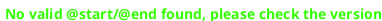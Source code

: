 @startum l

|User|
start
:Open Portfolio;
:Press "Add Stock";
|System|
|GUI|
:show dialog;

|User|
while (Ticker is Not available)
|User|
:enter ticker (its in red);
:press "check availability";
|System|
    :connect with API and check;
endwhile (available)
|GUI|
:ticker is now green;
|User|
:press add button;
|System|
:all relevant fields/columns are fetched from JSON;
:all relevant fields of \nstock are loaded into \nportfolio;
|GUI|
:close dialog;
:add stock as item to portfolio-list;

stop

@enduml